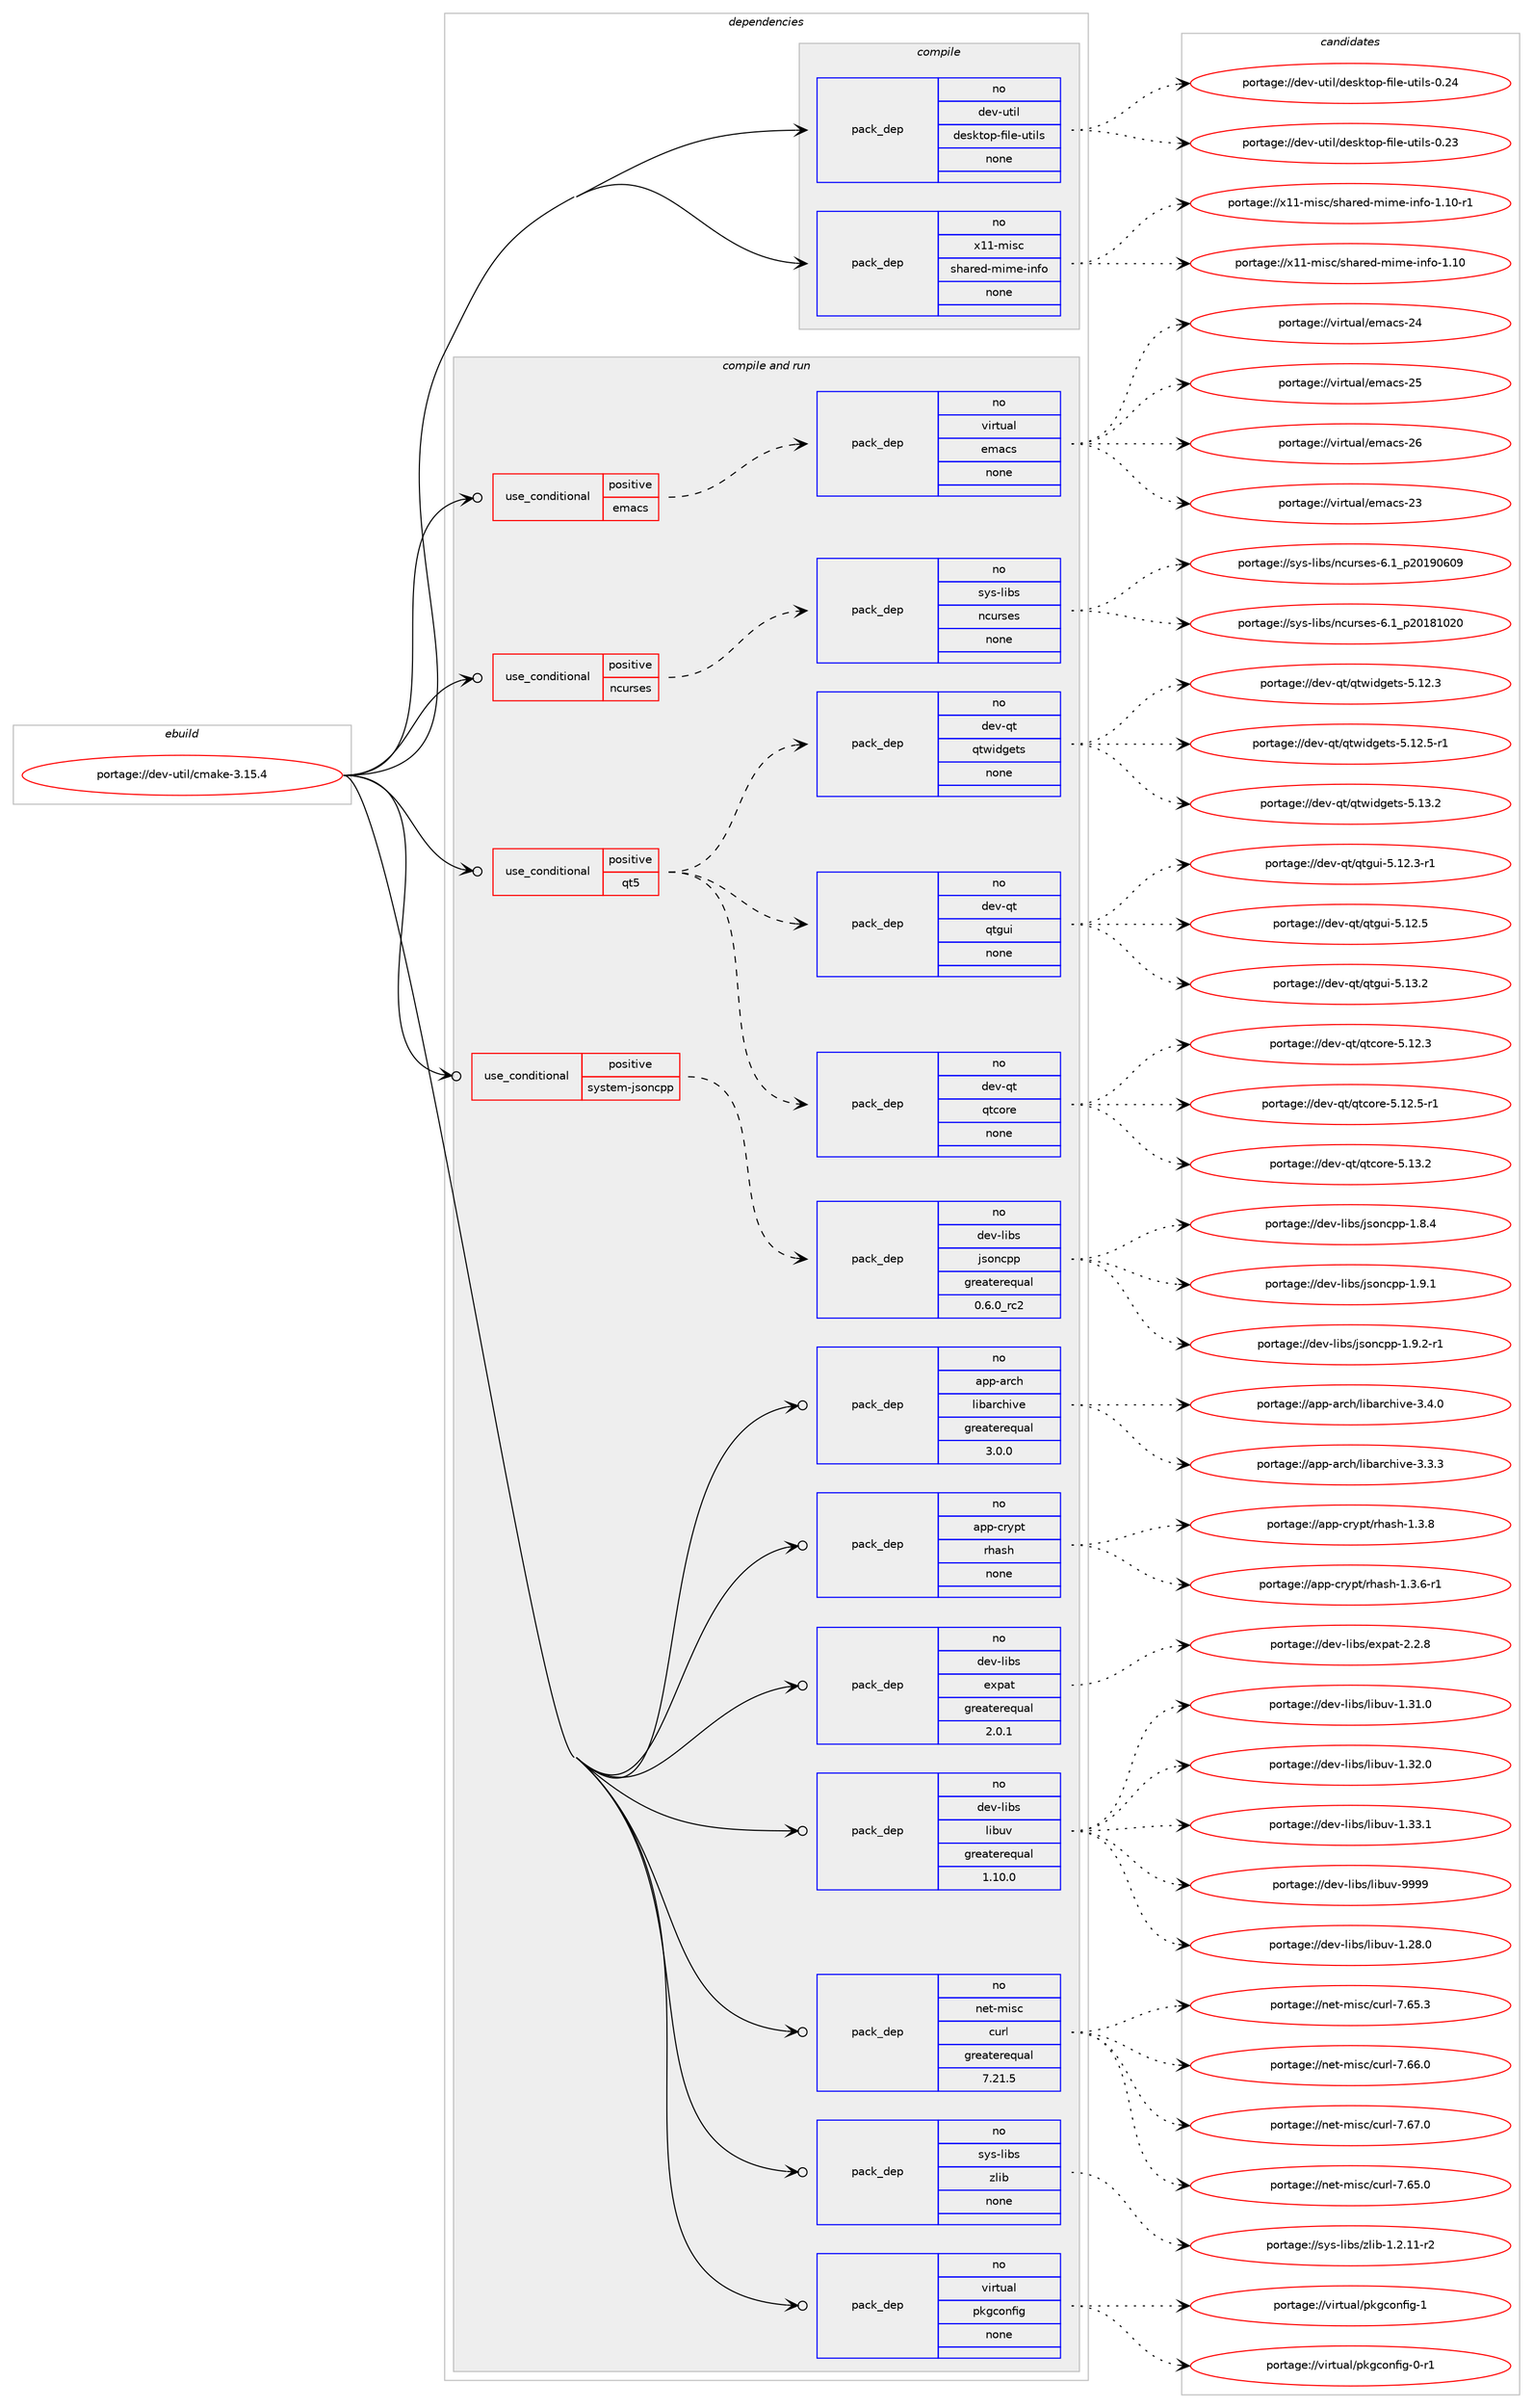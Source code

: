 digraph prolog {

# *************
# Graph options
# *************

newrank=true;
concentrate=true;
compound=true;
graph [rankdir=LR,fontname=Helvetica,fontsize=10,ranksep=1.5];#, ranksep=2.5, nodesep=0.2];
edge  [arrowhead=vee];
node  [fontname=Helvetica,fontsize=10];

# **********
# The ebuild
# **********

subgraph cluster_leftcol {
color=gray;
label=<<i>ebuild</i>>;
id [label="portage://dev-util/cmake-3.15.4", color=red, width=4, href="../dev-util/cmake-3.15.4.svg"];
}

# ****************
# The dependencies
# ****************

subgraph cluster_midcol {
color=gray;
label=<<i>dependencies</i>>;
subgraph cluster_compile {
fillcolor="#eeeeee";
style=filled;
label=<<i>compile</i>>;
subgraph pack185920 {
dependency260165 [label=<<TABLE BORDER="0" CELLBORDER="1" CELLSPACING="0" CELLPADDING="4" WIDTH="220"><TR><TD ROWSPAN="6" CELLPADDING="30">pack_dep</TD></TR><TR><TD WIDTH="110">no</TD></TR><TR><TD>dev-util</TD></TR><TR><TD>desktop-file-utils</TD></TR><TR><TD>none</TD></TR><TR><TD></TD></TR></TABLE>>, shape=none, color=blue];
}
id:e -> dependency260165:w [weight=20,style="solid",arrowhead="vee"];
subgraph pack185921 {
dependency260166 [label=<<TABLE BORDER="0" CELLBORDER="1" CELLSPACING="0" CELLPADDING="4" WIDTH="220"><TR><TD ROWSPAN="6" CELLPADDING="30">pack_dep</TD></TR><TR><TD WIDTH="110">no</TD></TR><TR><TD>x11-misc</TD></TR><TR><TD>shared-mime-info</TD></TR><TR><TD>none</TD></TR><TR><TD></TD></TR></TABLE>>, shape=none, color=blue];
}
id:e -> dependency260166:w [weight=20,style="solid",arrowhead="vee"];
}
subgraph cluster_compileandrun {
fillcolor="#eeeeee";
style=filled;
label=<<i>compile and run</i>>;
subgraph cond70616 {
dependency260167 [label=<<TABLE BORDER="0" CELLBORDER="1" CELLSPACING="0" CELLPADDING="4"><TR><TD ROWSPAN="3" CELLPADDING="10">use_conditional</TD></TR><TR><TD>positive</TD></TR><TR><TD>emacs</TD></TR></TABLE>>, shape=none, color=red];
subgraph pack185922 {
dependency260168 [label=<<TABLE BORDER="0" CELLBORDER="1" CELLSPACING="0" CELLPADDING="4" WIDTH="220"><TR><TD ROWSPAN="6" CELLPADDING="30">pack_dep</TD></TR><TR><TD WIDTH="110">no</TD></TR><TR><TD>virtual</TD></TR><TR><TD>emacs</TD></TR><TR><TD>none</TD></TR><TR><TD></TD></TR></TABLE>>, shape=none, color=blue];
}
dependency260167:e -> dependency260168:w [weight=20,style="dashed",arrowhead="vee"];
}
id:e -> dependency260167:w [weight=20,style="solid",arrowhead="odotvee"];
subgraph cond70617 {
dependency260169 [label=<<TABLE BORDER="0" CELLBORDER="1" CELLSPACING="0" CELLPADDING="4"><TR><TD ROWSPAN="3" CELLPADDING="10">use_conditional</TD></TR><TR><TD>positive</TD></TR><TR><TD>ncurses</TD></TR></TABLE>>, shape=none, color=red];
subgraph pack185923 {
dependency260170 [label=<<TABLE BORDER="0" CELLBORDER="1" CELLSPACING="0" CELLPADDING="4" WIDTH="220"><TR><TD ROWSPAN="6" CELLPADDING="30">pack_dep</TD></TR><TR><TD WIDTH="110">no</TD></TR><TR><TD>sys-libs</TD></TR><TR><TD>ncurses</TD></TR><TR><TD>none</TD></TR><TR><TD></TD></TR></TABLE>>, shape=none, color=blue];
}
dependency260169:e -> dependency260170:w [weight=20,style="dashed",arrowhead="vee"];
}
id:e -> dependency260169:w [weight=20,style="solid",arrowhead="odotvee"];
subgraph cond70618 {
dependency260171 [label=<<TABLE BORDER="0" CELLBORDER="1" CELLSPACING="0" CELLPADDING="4"><TR><TD ROWSPAN="3" CELLPADDING="10">use_conditional</TD></TR><TR><TD>positive</TD></TR><TR><TD>qt5</TD></TR></TABLE>>, shape=none, color=red];
subgraph pack185924 {
dependency260172 [label=<<TABLE BORDER="0" CELLBORDER="1" CELLSPACING="0" CELLPADDING="4" WIDTH="220"><TR><TD ROWSPAN="6" CELLPADDING="30">pack_dep</TD></TR><TR><TD WIDTH="110">no</TD></TR><TR><TD>dev-qt</TD></TR><TR><TD>qtcore</TD></TR><TR><TD>none</TD></TR><TR><TD></TD></TR></TABLE>>, shape=none, color=blue];
}
dependency260171:e -> dependency260172:w [weight=20,style="dashed",arrowhead="vee"];
subgraph pack185925 {
dependency260173 [label=<<TABLE BORDER="0" CELLBORDER="1" CELLSPACING="0" CELLPADDING="4" WIDTH="220"><TR><TD ROWSPAN="6" CELLPADDING="30">pack_dep</TD></TR><TR><TD WIDTH="110">no</TD></TR><TR><TD>dev-qt</TD></TR><TR><TD>qtgui</TD></TR><TR><TD>none</TD></TR><TR><TD></TD></TR></TABLE>>, shape=none, color=blue];
}
dependency260171:e -> dependency260173:w [weight=20,style="dashed",arrowhead="vee"];
subgraph pack185926 {
dependency260174 [label=<<TABLE BORDER="0" CELLBORDER="1" CELLSPACING="0" CELLPADDING="4" WIDTH="220"><TR><TD ROWSPAN="6" CELLPADDING="30">pack_dep</TD></TR><TR><TD WIDTH="110">no</TD></TR><TR><TD>dev-qt</TD></TR><TR><TD>qtwidgets</TD></TR><TR><TD>none</TD></TR><TR><TD></TD></TR></TABLE>>, shape=none, color=blue];
}
dependency260171:e -> dependency260174:w [weight=20,style="dashed",arrowhead="vee"];
}
id:e -> dependency260171:w [weight=20,style="solid",arrowhead="odotvee"];
subgraph cond70619 {
dependency260175 [label=<<TABLE BORDER="0" CELLBORDER="1" CELLSPACING="0" CELLPADDING="4"><TR><TD ROWSPAN="3" CELLPADDING="10">use_conditional</TD></TR><TR><TD>positive</TD></TR><TR><TD>system-jsoncpp</TD></TR></TABLE>>, shape=none, color=red];
subgraph pack185927 {
dependency260176 [label=<<TABLE BORDER="0" CELLBORDER="1" CELLSPACING="0" CELLPADDING="4" WIDTH="220"><TR><TD ROWSPAN="6" CELLPADDING="30">pack_dep</TD></TR><TR><TD WIDTH="110">no</TD></TR><TR><TD>dev-libs</TD></TR><TR><TD>jsoncpp</TD></TR><TR><TD>greaterequal</TD></TR><TR><TD>0.6.0_rc2</TD></TR></TABLE>>, shape=none, color=blue];
}
dependency260175:e -> dependency260176:w [weight=20,style="dashed",arrowhead="vee"];
}
id:e -> dependency260175:w [weight=20,style="solid",arrowhead="odotvee"];
subgraph pack185928 {
dependency260177 [label=<<TABLE BORDER="0" CELLBORDER="1" CELLSPACING="0" CELLPADDING="4" WIDTH="220"><TR><TD ROWSPAN="6" CELLPADDING="30">pack_dep</TD></TR><TR><TD WIDTH="110">no</TD></TR><TR><TD>app-arch</TD></TR><TR><TD>libarchive</TD></TR><TR><TD>greaterequal</TD></TR><TR><TD>3.0.0</TD></TR></TABLE>>, shape=none, color=blue];
}
id:e -> dependency260177:w [weight=20,style="solid",arrowhead="odotvee"];
subgraph pack185929 {
dependency260178 [label=<<TABLE BORDER="0" CELLBORDER="1" CELLSPACING="0" CELLPADDING="4" WIDTH="220"><TR><TD ROWSPAN="6" CELLPADDING="30">pack_dep</TD></TR><TR><TD WIDTH="110">no</TD></TR><TR><TD>app-crypt</TD></TR><TR><TD>rhash</TD></TR><TR><TD>none</TD></TR><TR><TD></TD></TR></TABLE>>, shape=none, color=blue];
}
id:e -> dependency260178:w [weight=20,style="solid",arrowhead="odotvee"];
subgraph pack185930 {
dependency260179 [label=<<TABLE BORDER="0" CELLBORDER="1" CELLSPACING="0" CELLPADDING="4" WIDTH="220"><TR><TD ROWSPAN="6" CELLPADDING="30">pack_dep</TD></TR><TR><TD WIDTH="110">no</TD></TR><TR><TD>dev-libs</TD></TR><TR><TD>expat</TD></TR><TR><TD>greaterequal</TD></TR><TR><TD>2.0.1</TD></TR></TABLE>>, shape=none, color=blue];
}
id:e -> dependency260179:w [weight=20,style="solid",arrowhead="odotvee"];
subgraph pack185931 {
dependency260180 [label=<<TABLE BORDER="0" CELLBORDER="1" CELLSPACING="0" CELLPADDING="4" WIDTH="220"><TR><TD ROWSPAN="6" CELLPADDING="30">pack_dep</TD></TR><TR><TD WIDTH="110">no</TD></TR><TR><TD>dev-libs</TD></TR><TR><TD>libuv</TD></TR><TR><TD>greaterequal</TD></TR><TR><TD>1.10.0</TD></TR></TABLE>>, shape=none, color=blue];
}
id:e -> dependency260180:w [weight=20,style="solid",arrowhead="odotvee"];
subgraph pack185932 {
dependency260181 [label=<<TABLE BORDER="0" CELLBORDER="1" CELLSPACING="0" CELLPADDING="4" WIDTH="220"><TR><TD ROWSPAN="6" CELLPADDING="30">pack_dep</TD></TR><TR><TD WIDTH="110">no</TD></TR><TR><TD>net-misc</TD></TR><TR><TD>curl</TD></TR><TR><TD>greaterequal</TD></TR><TR><TD>7.21.5</TD></TR></TABLE>>, shape=none, color=blue];
}
id:e -> dependency260181:w [weight=20,style="solid",arrowhead="odotvee"];
subgraph pack185933 {
dependency260182 [label=<<TABLE BORDER="0" CELLBORDER="1" CELLSPACING="0" CELLPADDING="4" WIDTH="220"><TR><TD ROWSPAN="6" CELLPADDING="30">pack_dep</TD></TR><TR><TD WIDTH="110">no</TD></TR><TR><TD>sys-libs</TD></TR><TR><TD>zlib</TD></TR><TR><TD>none</TD></TR><TR><TD></TD></TR></TABLE>>, shape=none, color=blue];
}
id:e -> dependency260182:w [weight=20,style="solid",arrowhead="odotvee"];
subgraph pack185934 {
dependency260183 [label=<<TABLE BORDER="0" CELLBORDER="1" CELLSPACING="0" CELLPADDING="4" WIDTH="220"><TR><TD ROWSPAN="6" CELLPADDING="30">pack_dep</TD></TR><TR><TD WIDTH="110">no</TD></TR><TR><TD>virtual</TD></TR><TR><TD>pkgconfig</TD></TR><TR><TD>none</TD></TR><TR><TD></TD></TR></TABLE>>, shape=none, color=blue];
}
id:e -> dependency260183:w [weight=20,style="solid",arrowhead="odotvee"];
}
subgraph cluster_run {
fillcolor="#eeeeee";
style=filled;
label=<<i>run</i>>;
}
}

# **************
# The candidates
# **************

subgraph cluster_choices {
rank=same;
color=gray;
label=<<i>candidates</i>>;

subgraph choice185920 {
color=black;
nodesep=1;
choiceportage100101118451171161051084710010111510711611111245102105108101451171161051081154548465051 [label="portage://dev-util/desktop-file-utils-0.23", color=red, width=4,href="../dev-util/desktop-file-utils-0.23.svg"];
choiceportage100101118451171161051084710010111510711611111245102105108101451171161051081154548465052 [label="portage://dev-util/desktop-file-utils-0.24", color=red, width=4,href="../dev-util/desktop-file-utils-0.24.svg"];
dependency260165:e -> choiceportage100101118451171161051084710010111510711611111245102105108101451171161051081154548465051:w [style=dotted,weight="100"];
dependency260165:e -> choiceportage100101118451171161051084710010111510711611111245102105108101451171161051081154548465052:w [style=dotted,weight="100"];
}
subgraph choice185921 {
color=black;
nodesep=1;
choiceportage12049494510910511599471151049711410110045109105109101451051101021114549464948 [label="portage://x11-misc/shared-mime-info-1.10", color=red, width=4,href="../x11-misc/shared-mime-info-1.10.svg"];
choiceportage120494945109105115994711510497114101100451091051091014510511010211145494649484511449 [label="portage://x11-misc/shared-mime-info-1.10-r1", color=red, width=4,href="../x11-misc/shared-mime-info-1.10-r1.svg"];
dependency260166:e -> choiceportage12049494510910511599471151049711410110045109105109101451051101021114549464948:w [style=dotted,weight="100"];
dependency260166:e -> choiceportage120494945109105115994711510497114101100451091051091014510511010211145494649484511449:w [style=dotted,weight="100"];
}
subgraph choice185922 {
color=black;
nodesep=1;
choiceportage11810511411611797108471011099799115455051 [label="portage://virtual/emacs-23", color=red, width=4,href="../virtual/emacs-23.svg"];
choiceportage11810511411611797108471011099799115455052 [label="portage://virtual/emacs-24", color=red, width=4,href="../virtual/emacs-24.svg"];
choiceportage11810511411611797108471011099799115455053 [label="portage://virtual/emacs-25", color=red, width=4,href="../virtual/emacs-25.svg"];
choiceportage11810511411611797108471011099799115455054 [label="portage://virtual/emacs-26", color=red, width=4,href="../virtual/emacs-26.svg"];
dependency260168:e -> choiceportage11810511411611797108471011099799115455051:w [style=dotted,weight="100"];
dependency260168:e -> choiceportage11810511411611797108471011099799115455052:w [style=dotted,weight="100"];
dependency260168:e -> choiceportage11810511411611797108471011099799115455053:w [style=dotted,weight="100"];
dependency260168:e -> choiceportage11810511411611797108471011099799115455054:w [style=dotted,weight="100"];
}
subgraph choice185923 {
color=black;
nodesep=1;
choiceportage1151211154510810598115471109911711411510111545544649951125048495649485048 [label="portage://sys-libs/ncurses-6.1_p20181020", color=red, width=4,href="../sys-libs/ncurses-6.1_p20181020.svg"];
choiceportage1151211154510810598115471109911711411510111545544649951125048495748544857 [label="portage://sys-libs/ncurses-6.1_p20190609", color=red, width=4,href="../sys-libs/ncurses-6.1_p20190609.svg"];
dependency260170:e -> choiceportage1151211154510810598115471109911711411510111545544649951125048495649485048:w [style=dotted,weight="100"];
dependency260170:e -> choiceportage1151211154510810598115471109911711411510111545544649951125048495748544857:w [style=dotted,weight="100"];
}
subgraph choice185924 {
color=black;
nodesep=1;
choiceportage10010111845113116471131169911111410145534649504651 [label="portage://dev-qt/qtcore-5.12.3", color=red, width=4,href="../dev-qt/qtcore-5.12.3.svg"];
choiceportage100101118451131164711311699111114101455346495046534511449 [label="portage://dev-qt/qtcore-5.12.5-r1", color=red, width=4,href="../dev-qt/qtcore-5.12.5-r1.svg"];
choiceportage10010111845113116471131169911111410145534649514650 [label="portage://dev-qt/qtcore-5.13.2", color=red, width=4,href="../dev-qt/qtcore-5.13.2.svg"];
dependency260172:e -> choiceportage10010111845113116471131169911111410145534649504651:w [style=dotted,weight="100"];
dependency260172:e -> choiceportage100101118451131164711311699111114101455346495046534511449:w [style=dotted,weight="100"];
dependency260172:e -> choiceportage10010111845113116471131169911111410145534649514650:w [style=dotted,weight="100"];
}
subgraph choice185925 {
color=black;
nodesep=1;
choiceportage1001011184511311647113116103117105455346495046514511449 [label="portage://dev-qt/qtgui-5.12.3-r1", color=red, width=4,href="../dev-qt/qtgui-5.12.3-r1.svg"];
choiceportage100101118451131164711311610311710545534649504653 [label="portage://dev-qt/qtgui-5.12.5", color=red, width=4,href="../dev-qt/qtgui-5.12.5.svg"];
choiceportage100101118451131164711311610311710545534649514650 [label="portage://dev-qt/qtgui-5.13.2", color=red, width=4,href="../dev-qt/qtgui-5.13.2.svg"];
dependency260173:e -> choiceportage1001011184511311647113116103117105455346495046514511449:w [style=dotted,weight="100"];
dependency260173:e -> choiceportage100101118451131164711311610311710545534649504653:w [style=dotted,weight="100"];
dependency260173:e -> choiceportage100101118451131164711311610311710545534649514650:w [style=dotted,weight="100"];
}
subgraph choice185926 {
color=black;
nodesep=1;
choiceportage100101118451131164711311611910510010310111611545534649504651 [label="portage://dev-qt/qtwidgets-5.12.3", color=red, width=4,href="../dev-qt/qtwidgets-5.12.3.svg"];
choiceportage1001011184511311647113116119105100103101116115455346495046534511449 [label="portage://dev-qt/qtwidgets-5.12.5-r1", color=red, width=4,href="../dev-qt/qtwidgets-5.12.5-r1.svg"];
choiceportage100101118451131164711311611910510010310111611545534649514650 [label="portage://dev-qt/qtwidgets-5.13.2", color=red, width=4,href="../dev-qt/qtwidgets-5.13.2.svg"];
dependency260174:e -> choiceportage100101118451131164711311611910510010310111611545534649504651:w [style=dotted,weight="100"];
dependency260174:e -> choiceportage1001011184511311647113116119105100103101116115455346495046534511449:w [style=dotted,weight="100"];
dependency260174:e -> choiceportage100101118451131164711311611910510010310111611545534649514650:w [style=dotted,weight="100"];
}
subgraph choice185927 {
color=black;
nodesep=1;
choiceportage10010111845108105981154710611511111099112112454946564652 [label="portage://dev-libs/jsoncpp-1.8.4", color=red, width=4,href="../dev-libs/jsoncpp-1.8.4.svg"];
choiceportage10010111845108105981154710611511111099112112454946574649 [label="portage://dev-libs/jsoncpp-1.9.1", color=red, width=4,href="../dev-libs/jsoncpp-1.9.1.svg"];
choiceportage100101118451081059811547106115111110991121124549465746504511449 [label="portage://dev-libs/jsoncpp-1.9.2-r1", color=red, width=4,href="../dev-libs/jsoncpp-1.9.2-r1.svg"];
dependency260176:e -> choiceportage10010111845108105981154710611511111099112112454946564652:w [style=dotted,weight="100"];
dependency260176:e -> choiceportage10010111845108105981154710611511111099112112454946574649:w [style=dotted,weight="100"];
dependency260176:e -> choiceportage100101118451081059811547106115111110991121124549465746504511449:w [style=dotted,weight="100"];
}
subgraph choice185928 {
color=black;
nodesep=1;
choiceportage9711211245971149910447108105989711499104105118101455146514651 [label="portage://app-arch/libarchive-3.3.3", color=red, width=4,href="../app-arch/libarchive-3.3.3.svg"];
choiceportage9711211245971149910447108105989711499104105118101455146524648 [label="portage://app-arch/libarchive-3.4.0", color=red, width=4,href="../app-arch/libarchive-3.4.0.svg"];
dependency260177:e -> choiceportage9711211245971149910447108105989711499104105118101455146514651:w [style=dotted,weight="100"];
dependency260177:e -> choiceportage9711211245971149910447108105989711499104105118101455146524648:w [style=dotted,weight="100"];
}
subgraph choice185929 {
color=black;
nodesep=1;
choiceportage97112112459911412111211647114104971151044549465146544511449 [label="portage://app-crypt/rhash-1.3.6-r1", color=red, width=4,href="../app-crypt/rhash-1.3.6-r1.svg"];
choiceportage9711211245991141211121164711410497115104454946514656 [label="portage://app-crypt/rhash-1.3.8", color=red, width=4,href="../app-crypt/rhash-1.3.8.svg"];
dependency260178:e -> choiceportage97112112459911412111211647114104971151044549465146544511449:w [style=dotted,weight="100"];
dependency260178:e -> choiceportage9711211245991141211121164711410497115104454946514656:w [style=dotted,weight="100"];
}
subgraph choice185930 {
color=black;
nodesep=1;
choiceportage10010111845108105981154710112011297116455046504656 [label="portage://dev-libs/expat-2.2.8", color=red, width=4,href="../dev-libs/expat-2.2.8.svg"];
dependency260179:e -> choiceportage10010111845108105981154710112011297116455046504656:w [style=dotted,weight="100"];
}
subgraph choice185931 {
color=black;
nodesep=1;
choiceportage1001011184510810598115471081059811711845494650564648 [label="portage://dev-libs/libuv-1.28.0", color=red, width=4,href="../dev-libs/libuv-1.28.0.svg"];
choiceportage1001011184510810598115471081059811711845494651494648 [label="portage://dev-libs/libuv-1.31.0", color=red, width=4,href="../dev-libs/libuv-1.31.0.svg"];
choiceportage1001011184510810598115471081059811711845494651504648 [label="portage://dev-libs/libuv-1.32.0", color=red, width=4,href="../dev-libs/libuv-1.32.0.svg"];
choiceportage1001011184510810598115471081059811711845494651514649 [label="portage://dev-libs/libuv-1.33.1", color=red, width=4,href="../dev-libs/libuv-1.33.1.svg"];
choiceportage100101118451081059811547108105981171184557575757 [label="portage://dev-libs/libuv-9999", color=red, width=4,href="../dev-libs/libuv-9999.svg"];
dependency260180:e -> choiceportage1001011184510810598115471081059811711845494650564648:w [style=dotted,weight="100"];
dependency260180:e -> choiceportage1001011184510810598115471081059811711845494651494648:w [style=dotted,weight="100"];
dependency260180:e -> choiceportage1001011184510810598115471081059811711845494651504648:w [style=dotted,weight="100"];
dependency260180:e -> choiceportage1001011184510810598115471081059811711845494651514649:w [style=dotted,weight="100"];
dependency260180:e -> choiceportage100101118451081059811547108105981171184557575757:w [style=dotted,weight="100"];
}
subgraph choice185932 {
color=black;
nodesep=1;
choiceportage1101011164510910511599479911711410845554654534648 [label="portage://net-misc/curl-7.65.0", color=red, width=4,href="../net-misc/curl-7.65.0.svg"];
choiceportage1101011164510910511599479911711410845554654534651 [label="portage://net-misc/curl-7.65.3", color=red, width=4,href="../net-misc/curl-7.65.3.svg"];
choiceportage1101011164510910511599479911711410845554654544648 [label="portage://net-misc/curl-7.66.0", color=red, width=4,href="../net-misc/curl-7.66.0.svg"];
choiceportage1101011164510910511599479911711410845554654554648 [label="portage://net-misc/curl-7.67.0", color=red, width=4,href="../net-misc/curl-7.67.0.svg"];
dependency260181:e -> choiceportage1101011164510910511599479911711410845554654534648:w [style=dotted,weight="100"];
dependency260181:e -> choiceportage1101011164510910511599479911711410845554654534651:w [style=dotted,weight="100"];
dependency260181:e -> choiceportage1101011164510910511599479911711410845554654544648:w [style=dotted,weight="100"];
dependency260181:e -> choiceportage1101011164510910511599479911711410845554654554648:w [style=dotted,weight="100"];
}
subgraph choice185933 {
color=black;
nodesep=1;
choiceportage11512111545108105981154712210810598454946504649494511450 [label="portage://sys-libs/zlib-1.2.11-r2", color=red, width=4,href="../sys-libs/zlib-1.2.11-r2.svg"];
dependency260182:e -> choiceportage11512111545108105981154712210810598454946504649494511450:w [style=dotted,weight="100"];
}
subgraph choice185934 {
color=black;
nodesep=1;
choiceportage11810511411611797108471121071039911111010210510345484511449 [label="portage://virtual/pkgconfig-0-r1", color=red, width=4,href="../virtual/pkgconfig-0-r1.svg"];
choiceportage1181051141161179710847112107103991111101021051034549 [label="portage://virtual/pkgconfig-1", color=red, width=4,href="../virtual/pkgconfig-1.svg"];
dependency260183:e -> choiceportage11810511411611797108471121071039911111010210510345484511449:w [style=dotted,weight="100"];
dependency260183:e -> choiceportage1181051141161179710847112107103991111101021051034549:w [style=dotted,weight="100"];
}
}

}
